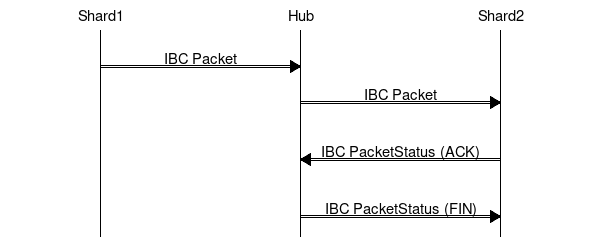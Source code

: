 # IBC (inter-blockchain communication) message sequence chart

msc {

   # The entities
   Shard1, Hub, Shard2;

   |||;

   Shard1 :> Hub [ label = "IBC Packet"];

   Hub :> Shard2 [ label = "IBC Packet"];

   |||;

   Shard2 :> Hub [ label = "IBC PacketStatus (ACK)"];

   |||;

   Hub :> Shard2 [ label = "IBC PacketStatus (FIN)"];
}
